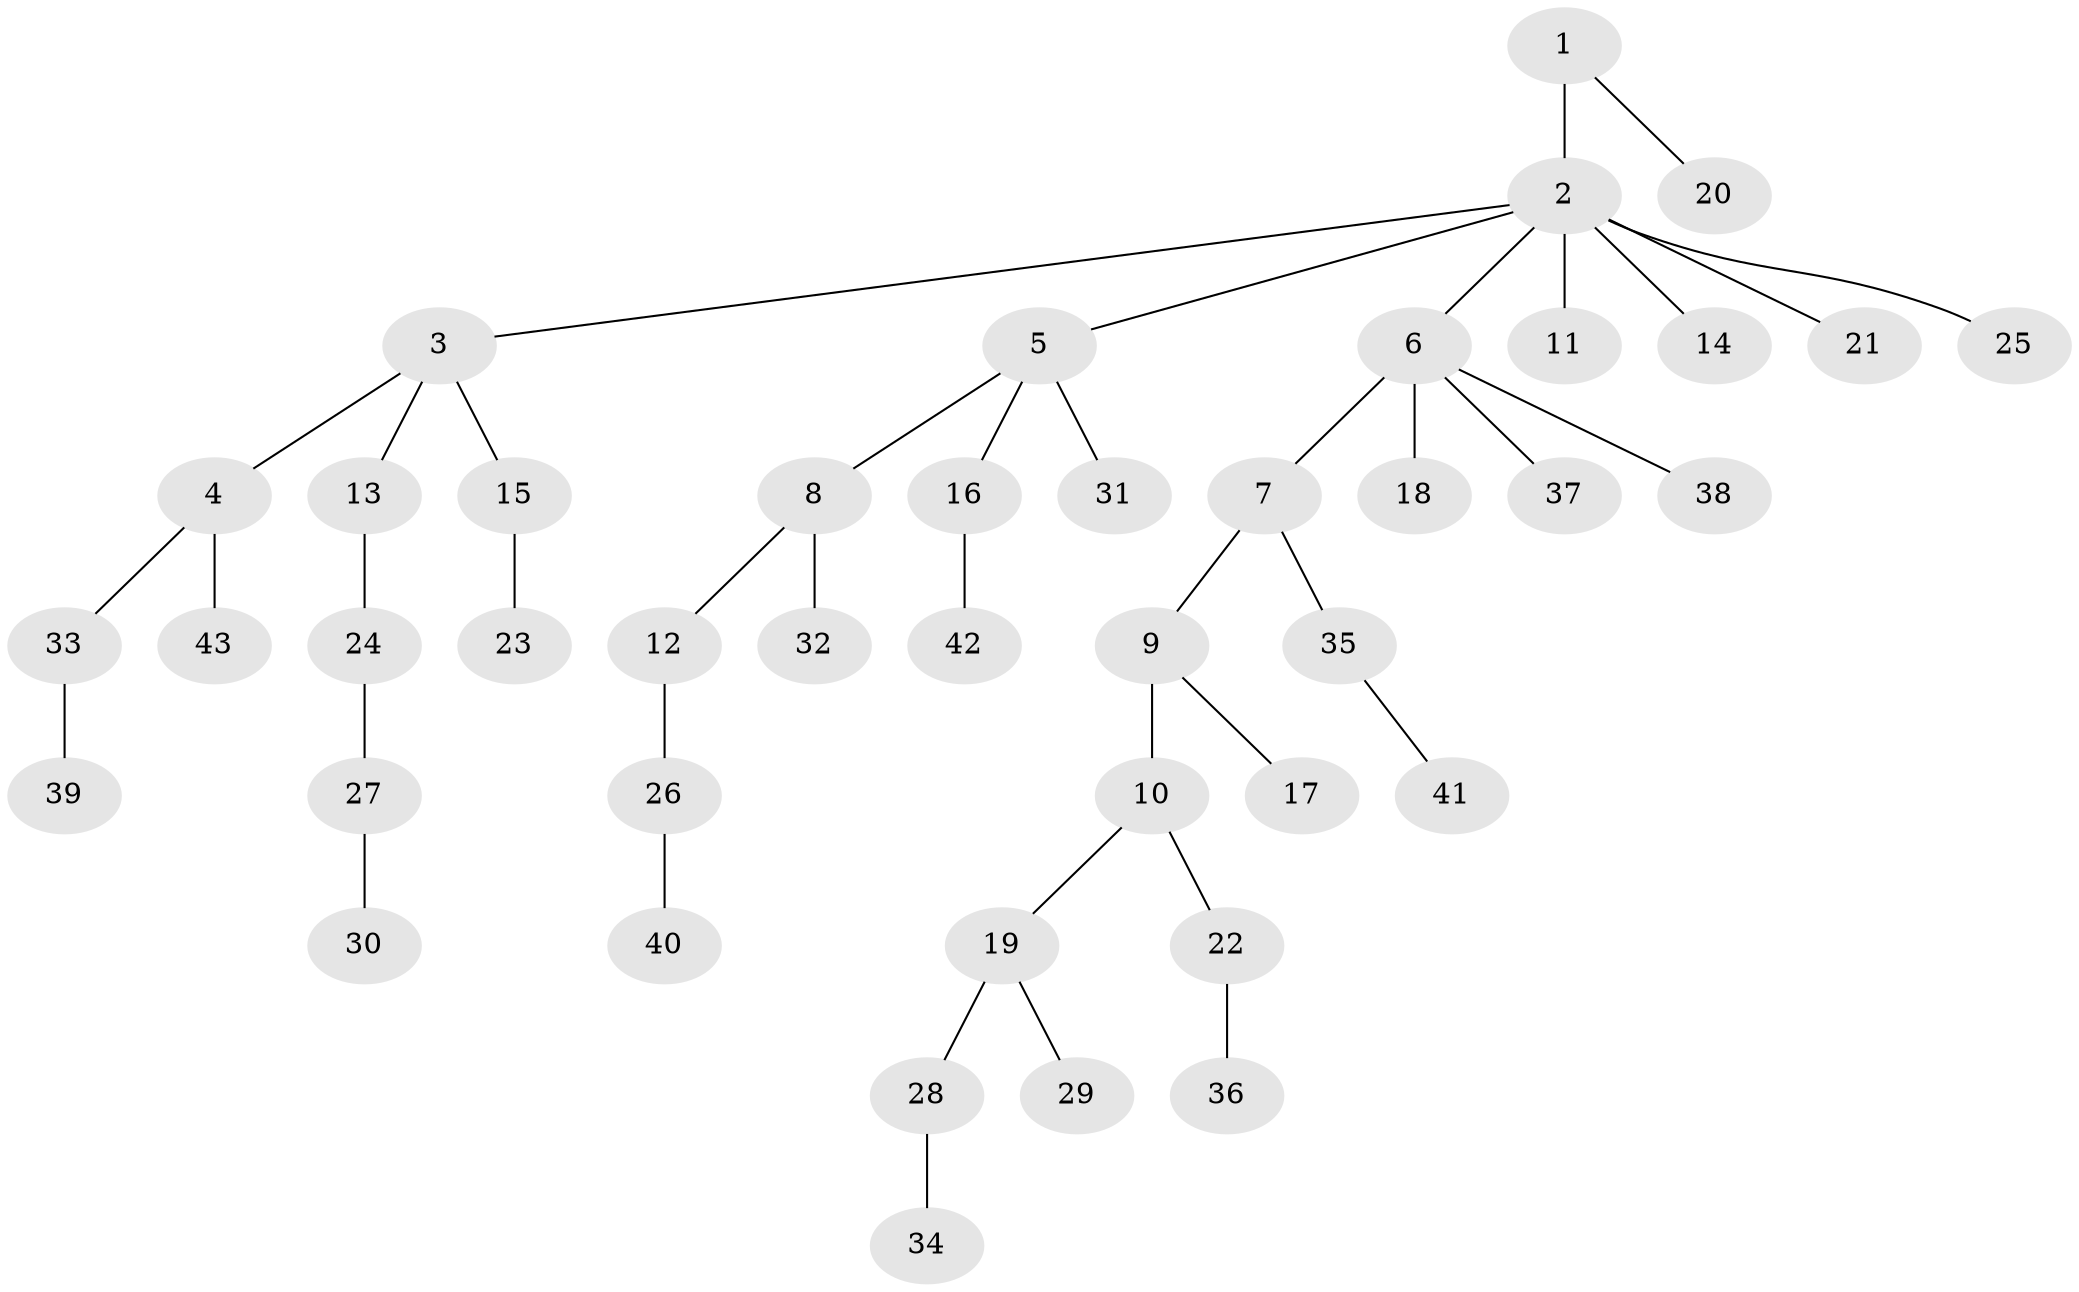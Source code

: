 // original degree distribution, {2: 0.2785714285714286, 4: 0.06428571428571428, 5: 0.05, 6: 0.014285714285714285, 3: 0.1, 7: 0.007142857142857143, 1: 0.4857142857142857}
// Generated by graph-tools (version 1.1) at 2025/51/03/04/25 22:51:54]
// undirected, 43 vertices, 42 edges
graph export_dot {
  node [color=gray90,style=filled];
  1;
  2;
  3;
  4;
  5;
  6;
  7;
  8;
  9;
  10;
  11;
  12;
  13;
  14;
  15;
  16;
  17;
  18;
  19;
  20;
  21;
  22;
  23;
  24;
  25;
  26;
  27;
  28;
  29;
  30;
  31;
  32;
  33;
  34;
  35;
  36;
  37;
  38;
  39;
  40;
  41;
  42;
  43;
  1 -- 2 [weight=2.0];
  1 -- 20 [weight=1.0];
  2 -- 3 [weight=1.0];
  2 -- 5 [weight=1.0];
  2 -- 6 [weight=1.0];
  2 -- 11 [weight=1.0];
  2 -- 14 [weight=1.0];
  2 -- 21 [weight=1.0];
  2 -- 25 [weight=1.0];
  3 -- 4 [weight=1.0];
  3 -- 13 [weight=1.0];
  3 -- 15 [weight=1.0];
  4 -- 33 [weight=1.0];
  4 -- 43 [weight=1.0];
  5 -- 8 [weight=1.0];
  5 -- 16 [weight=1.0];
  5 -- 31 [weight=1.0];
  6 -- 7 [weight=1.0];
  6 -- 18 [weight=2.0];
  6 -- 37 [weight=1.0];
  6 -- 38 [weight=1.0];
  7 -- 9 [weight=1.0];
  7 -- 35 [weight=1.0];
  8 -- 12 [weight=1.0];
  8 -- 32 [weight=2.0];
  9 -- 10 [weight=4.0];
  9 -- 17 [weight=1.0];
  10 -- 19 [weight=1.0];
  10 -- 22 [weight=1.0];
  12 -- 26 [weight=2.0];
  13 -- 24 [weight=3.0];
  15 -- 23 [weight=1.0];
  16 -- 42 [weight=1.0];
  19 -- 28 [weight=2.0];
  19 -- 29 [weight=1.0];
  22 -- 36 [weight=2.0];
  24 -- 27 [weight=1.0];
  26 -- 40 [weight=1.0];
  27 -- 30 [weight=1.0];
  28 -- 34 [weight=1.0];
  33 -- 39 [weight=2.0];
  35 -- 41 [weight=1.0];
}
